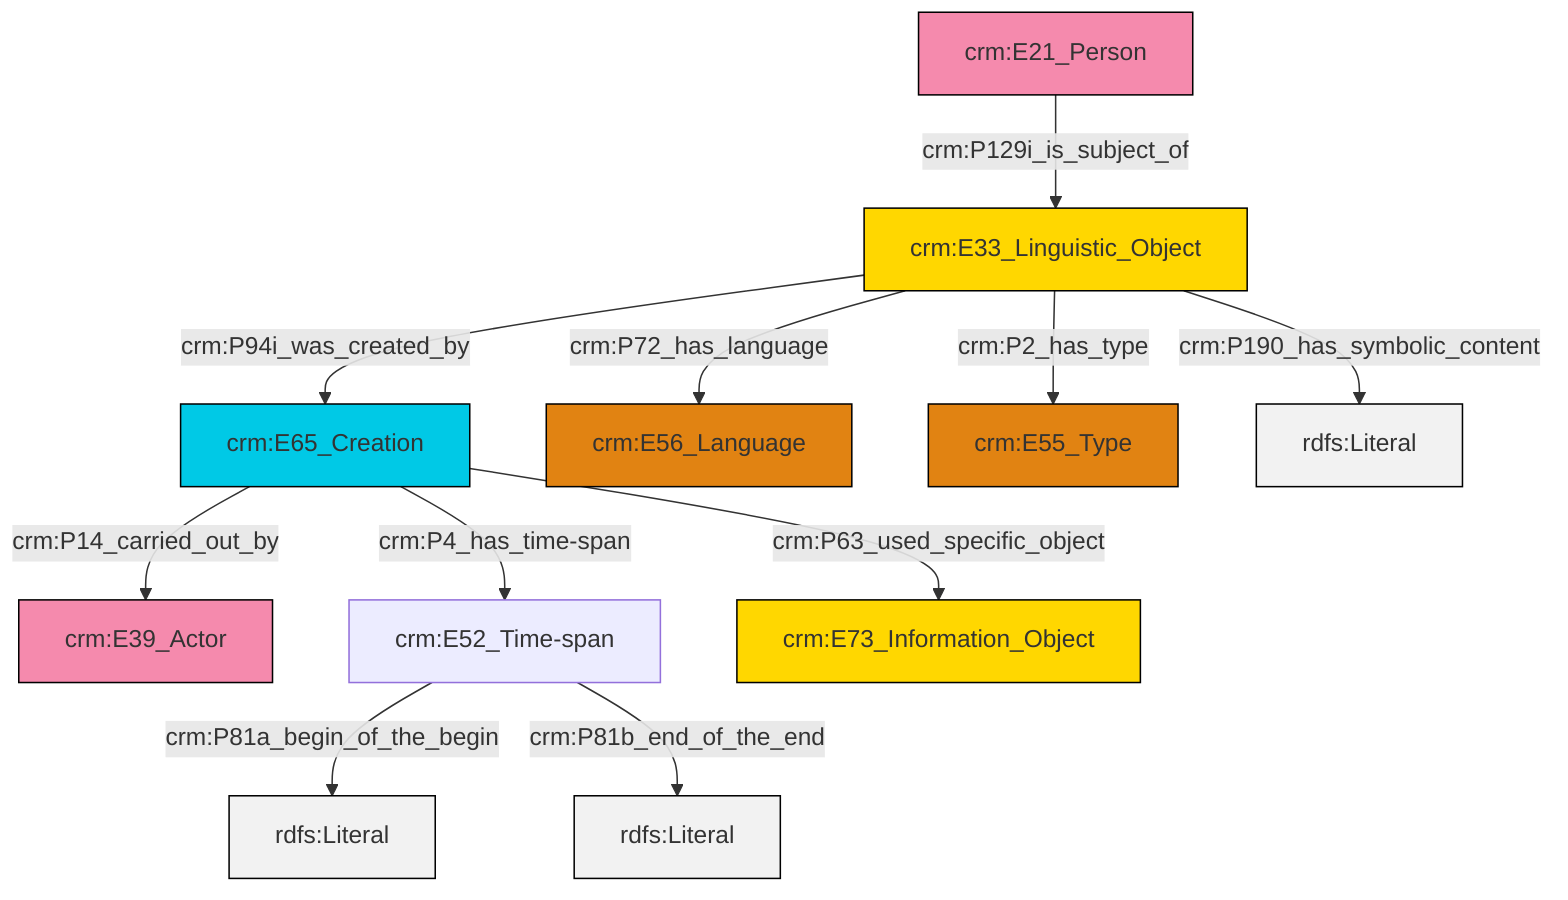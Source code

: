graph TD
classDef Literal fill:#f2f2f2,stroke:#000000;
classDef CRM_Entity fill:#FFFFFF,stroke:#000000;
classDef Temporal_Entity fill:#00C9E6, stroke:#000000;
classDef Type fill:#E18312, stroke:#000000;
classDef Time-Span fill:#2C9C91, stroke:#000000;
classDef Appellation fill:#FFEB7F, stroke:#000000;
classDef Place fill:#008836, stroke:#000000;
classDef Persistent_Item fill:#B266B2, stroke:#000000;
classDef Conceptual_Object fill:#FFD700, stroke:#000000;
classDef Physical_Thing fill:#D2B48C, stroke:#000000;
classDef Actor fill:#f58aad, stroke:#000000;
classDef PC_Classes fill:#4ce600, stroke:#000000;
classDef Multi fill:#cccccc,stroke:#000000;

0["crm:E65_Creation"]:::Temporal_Entity -->|crm:P14_carried_out_by| 1["crm:E39_Actor"]:::Actor
5["crm:E33_Linguistic_Object"]:::Conceptual_Object -->|crm:P2_has_type| 6["crm:E55_Type"]:::Type
7["crm:E21_Person"]:::Actor -->|crm:P129i_is_subject_of| 5["crm:E33_Linguistic_Object"]:::Conceptual_Object
5["crm:E33_Linguistic_Object"]:::Conceptual_Object -->|crm:P190_has_symbolic_content| 8[rdfs:Literal]:::Literal
5["crm:E33_Linguistic_Object"]:::Conceptual_Object -->|crm:P94i_was_created_by| 0["crm:E65_Creation"]:::Temporal_Entity
0["crm:E65_Creation"]:::Temporal_Entity -->|crm:P4_has_time-span| 10["crm:E52_Time-span"]:::Default
10["crm:E52_Time-span"]:::Default -->|crm:P81a_begin_of_the_begin| 13[rdfs:Literal]:::Literal
5["crm:E33_Linguistic_Object"]:::Conceptual_Object -->|crm:P72_has_language| 3["crm:E56_Language"]:::Type
0["crm:E65_Creation"]:::Temporal_Entity -->|crm:P63_used_specific_object| 15["crm:E73_Information_Object"]:::Conceptual_Object
10["crm:E52_Time-span"]:::Default -->|crm:P81b_end_of_the_end| 18[rdfs:Literal]:::Literal